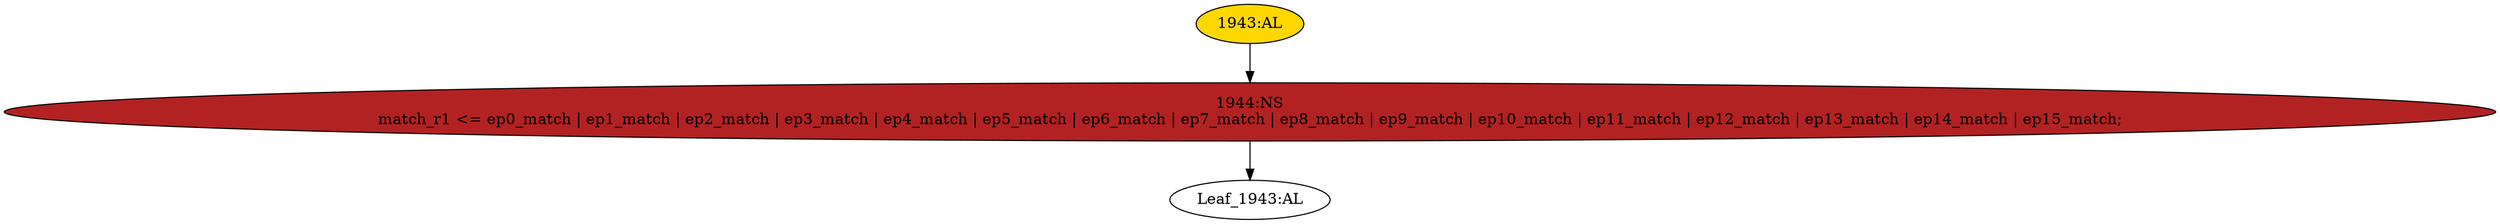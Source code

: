 strict digraph "" {
	node [label="\N"];
	"1943:AL"	 [ast="<pyverilog.vparser.ast.Always object at 0x7f0a38d99c50>",
		clk_sens=True,
		fillcolor=gold,
		label="1943:AL",
		sens="['clk']",
		statements="[]",
		style=filled,
		typ=Always,
		use_var="['ep6_match', 'ep8_match', 'ep15_match', 'ep1_match', 'ep10_match', 'ep0_match', 'ep5_match', 'ep2_match', 'ep11_match', 'ep14_match', '\
ep3_match', 'ep7_match', 'ep13_match', 'ep12_match', 'ep4_match', 'ep9_match']"];
	"1944:NS"	 [ast="<pyverilog.vparser.ast.NonblockingSubstitution object at 0x7f0a38d99d50>",
		fillcolor=firebrick,
		label="1944:NS
match_r1 <= ep0_match | ep1_match | ep2_match | ep3_match | ep4_match | ep5_match | ep6_match | ep7_match | ep8_match | \
ep9_match | ep10_match | ep11_match | ep12_match | ep13_match | ep14_match | ep15_match;",
		statements="[<pyverilog.vparser.ast.NonblockingSubstitution object at 0x7f0a38d99d50>]",
		style=filled,
		typ=NonblockingSubstitution];
	"1943:AL" -> "1944:NS"	 [cond="[]",
		lineno=None];
	"Leaf_1943:AL"	 [def_var="['match_r1']",
		label="Leaf_1943:AL"];
	"1944:NS" -> "Leaf_1943:AL"	 [cond="[]",
		lineno=None];
}
